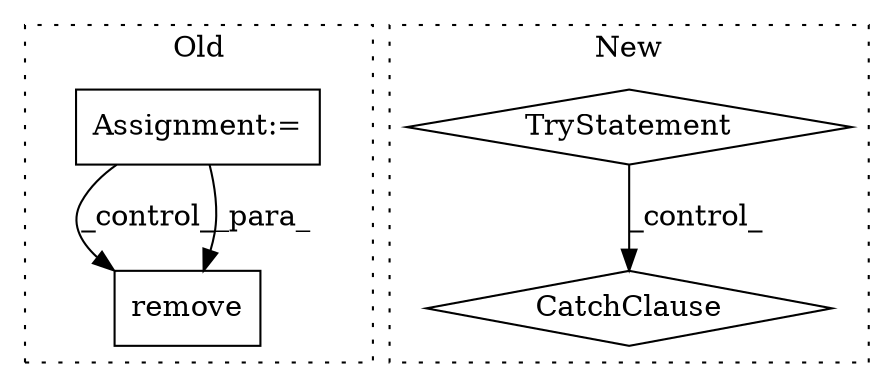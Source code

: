 digraph G {
subgraph cluster0 {
1 [label="remove" a="32" s="12659,12697" l="7,1" shape="box"];
4 [label="Assignment:=" a="7" s="12507,12602" l="57,2" shape="box"];
label = "Old";
style="dotted";
}
subgraph cluster1 {
2 [label="CatchClause" a="12" s="13114,13156" l="13,2" shape="diamond"];
3 [label="TryStatement" a="54" s="13050" l="4" shape="diamond"];
label = "New";
style="dotted";
}
3 -> 2 [label="_control_"];
4 -> 1 [label="_control_"];
4 -> 1 [label="_para_"];
}